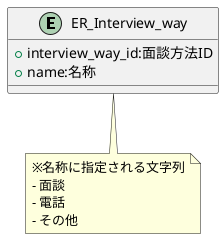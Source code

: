 @startuml

entity "ER_Interview_way"{
    + interview_way_id:面談方法ID
    + name:名称
}

note bottom
※名称に指定される文字列
- 面談
- 電話
- その他
end note

@enduml